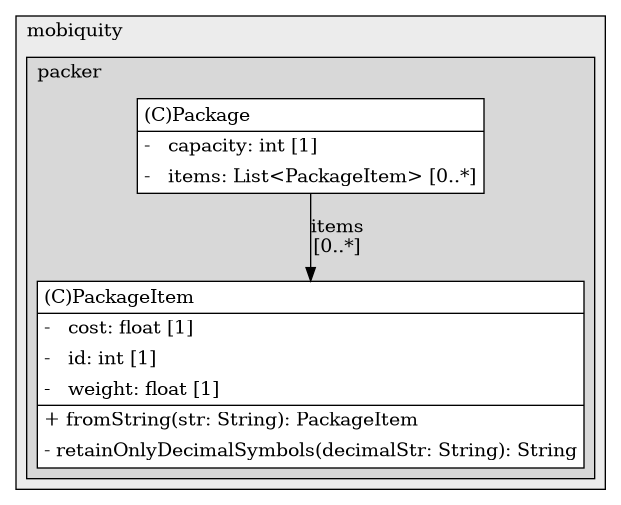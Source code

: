 @startuml

/' diagram meta data start
config=StructureConfiguration;
{
  "projectClassification": {
    "searchMode": "OpenProject", // OpenProject, AllProjects
    "includedProjects": "",
    "pathEndKeywords": "*.impl",
    "isClientPath": "",
    "isClientName": "",
    "isTestPath": "",
    "isTestName": "",
    "isMappingPath": "",
    "isMappingName": "",
    "isDataAccessPath": "",
    "isDataAccessName": "",
    "isDataStructurePath": "",
    "isDataStructureName": "",
    "isInterfaceStructuresPath": "",
    "isInterfaceStructuresName": "",
    "isEntryPointPath": "",
    "isEntryPointName": "",
    "treatFinalFieldsAsMandatory": false
  },
  "graphRestriction": {
    "classPackageExcludeFilter": "",
    "classPackageIncludeFilter": "",
    "classNameExcludeFilter": "",
    "classNameIncludeFilter": "",
    "methodNameExcludeFilter": "",
    "methodNameIncludeFilter": "",
    "removeByInheritance": "", // inheritance/annotation based filtering is done in a second step
    "removeByAnnotation": "",
    "removeByClassPackage": "", // cleanup the graph after inheritance/annotation based filtering is done
    "removeByClassName": "",
    "cutMappings": false,
    "cutEnum": true,
    "cutTests": true,
    "cutClient": true,
    "cutDataAccess": false,
    "cutInterfaceStructures": false,
    "cutDataStructures": false,
    "cutGetterAndSetter": true,
    "cutConstructors": true
  },
  "graphTraversal": {
    "forwardDepth": 3,
    "backwardDepth": 3,
    "classPackageExcludeFilter": "",
    "classPackageIncludeFilter": "",
    "classNameExcludeFilter": "",
    "classNameIncludeFilter": "",
    "methodNameExcludeFilter": "",
    "methodNameIncludeFilter": "",
    "hideMappings": false,
    "hideDataStructures": false,
    "hidePrivateMethods": true,
    "hideInterfaceCalls": true, // indirection: implementation -> interface (is hidden) -> implementation
    "onlyShowApplicationEntryPoints": false, // root node is included
    "useMethodCallsForStructureDiagram": "ForwardOnly" // ForwardOnly, BothDirections, No
  },
  "details": {
    "aggregation": "GroupByClass", // ByClass, GroupByClass, None
    "showClassGenericTypes": true,
    "showMethods": true,
    "showMethodParameterNames": true,
    "showMethodParameterTypes": true,
    "showMethodReturnType": true,
    "showPackageLevels": 2,
    "showDetailedClassStructure": true
  },
  "rootClass": "com.mobiquity.packer.domain.PackageItem",
  "extensionCallbackMethod": "" // qualified.class.name#methodName - signature: public static String method(String)
}
diagram meta data end '/



digraph g {
    rankdir="TB"
    splines=polyline
    

'nodes 
subgraph cluster_629434433 { 
   	label=mobiquity
	labeljust=l
	fillcolor="#ececec"
	style=filled
   
   subgraph cluster_2120609491 { 
   	label=packer
	labeljust=l
	fillcolor="#d8d8d8"
	style=filled
   
   Package654951122[
	label=<<TABLE BORDER="1" CELLBORDER="0" CELLPADDING="4" CELLSPACING="0">
<TR><TD ALIGN="LEFT" >(C)Package</TD></TR>
<HR/>
<TR><TD ALIGN="LEFT" >-   capacity: int [1]</TD></TR>
<TR><TD ALIGN="LEFT" >-   items: List&lt;PackageItem&gt; [0..*]</TD></TR>
</TABLE>>
	style=filled
	margin=0
	shape=plaintext
	fillcolor="#FFFFFF"
];

PackageItem654951122[
	label=<<TABLE BORDER="1" CELLBORDER="0" CELLPADDING="4" CELLSPACING="0">
<TR><TD ALIGN="LEFT" >(C)PackageItem</TD></TR>
<HR/>
<TR><TD ALIGN="LEFT" >-   cost: float [1]</TD></TR>
<TR><TD ALIGN="LEFT" >-   id: int [1]</TD></TR>
<TR><TD ALIGN="LEFT" >-   weight: float [1]</TD></TR>
<HR/>
<TR><TD ALIGN="LEFT" >+ fromString(str: String): PackageItem</TD></TR>
<TR><TD ALIGN="LEFT" >- retainOnlyDecimalSymbols(decimalStr: String): String</TD></TR>
</TABLE>>
	style=filled
	margin=0
	shape=plaintext
	fillcolor="#FFFFFF"
];
} 
} 

'edges    
Package654951122 -> PackageItem654951122[label="items
[0..*]"];
    
}
@enduml